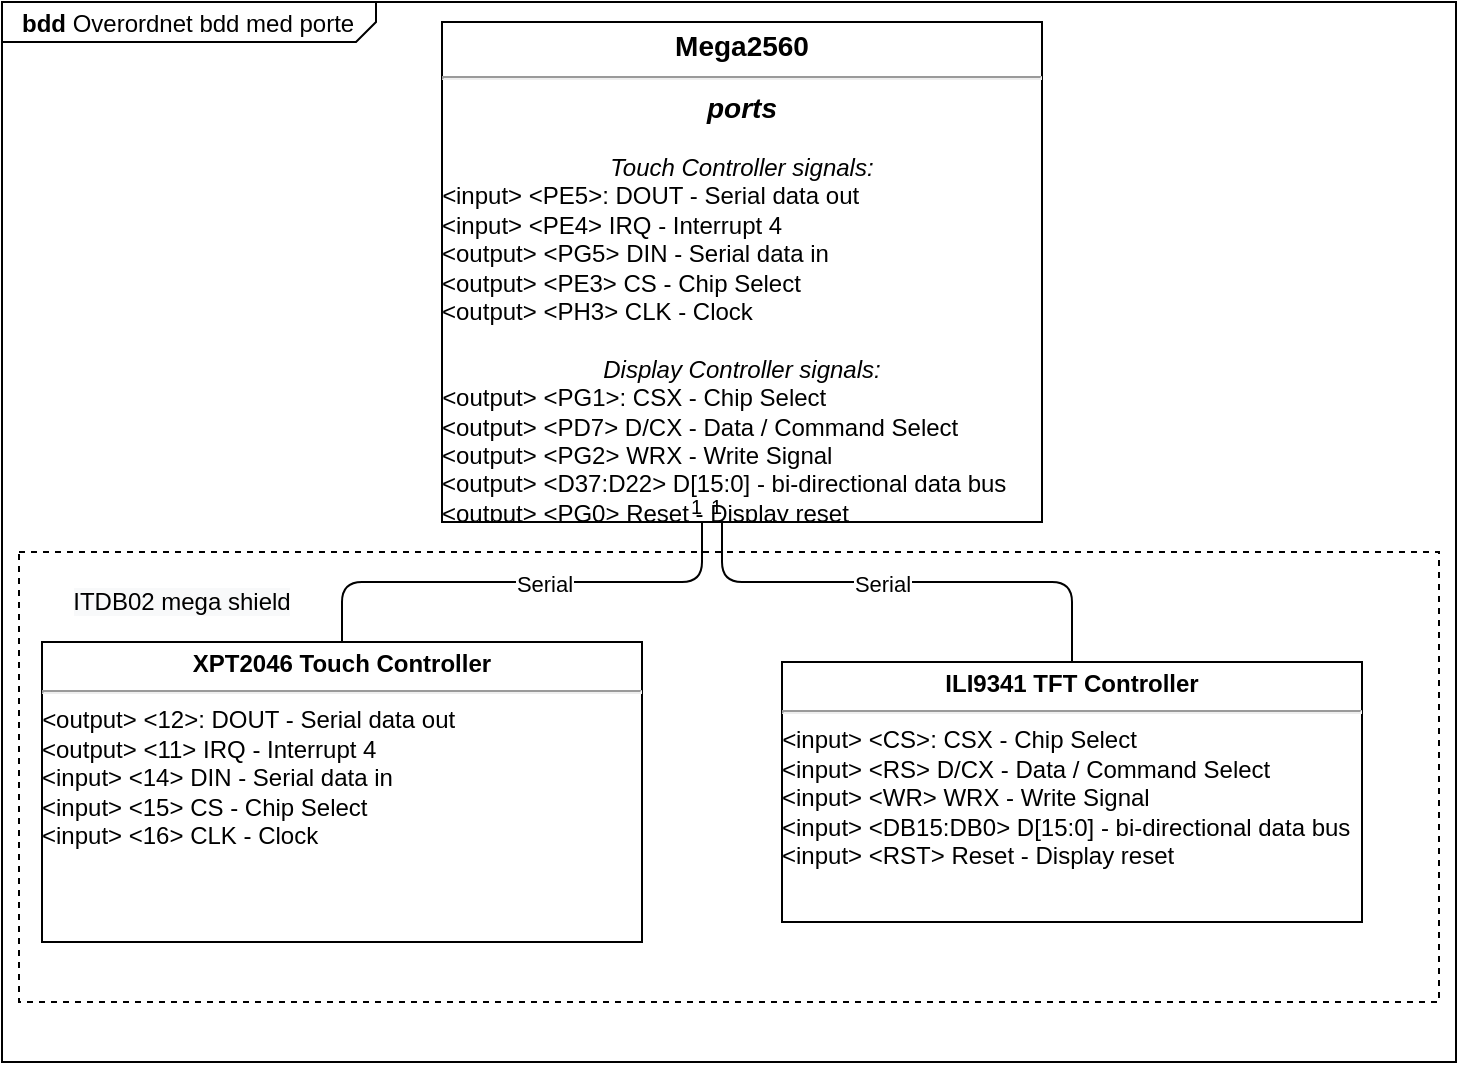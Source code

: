 <mxfile version="13.1.3" type="device"><diagram id="0Zo4YjzZ01XPsSMapOvk" name="Page-1"><mxGraphModel dx="824" dy="827" grid="1" gridSize="10" guides="1" tooltips="1" connect="1" arrows="1" fold="1" page="1" pageScale="1" pageWidth="827" pageHeight="1169" math="0" shadow="0"><root><mxCell id="0"/><mxCell id="1" parent="0"/><mxCell id="QZ2iS61prgzGLEG-NvpO-55" value="&lt;p style=&quot;margin: 0px ; margin-top: 4px ; margin-left: 10px ; text-align: left&quot;&gt;&lt;b&gt;bdd&lt;/b&gt;   Overordnet bdd med porte&lt;/p&gt;" style="html=1;strokeWidth=1;shape=mxgraph.sysml.package;labelX=187;align=left;spacingLeft=10;overflow=fill;recursiveResize=0;" vertex="1" parent="1"><mxGeometry x="100" y="680" width="727" height="530" as="geometry"/></mxCell><mxCell id="QZ2iS61prgzGLEG-NvpO-71" value="&lt;p style=&quot;margin: 0px ; margin-top: 4px ; text-align: center&quot;&gt;&lt;br&gt;&lt;/p&gt;" style="shape=rect;html=1;overflow=fill;dashed=1;whiteSpace=wrap;" vertex="1" parent="1"><mxGeometry x="108.5" y="955" width="710" height="225" as="geometry"/></mxCell><mxCell id="QZ2iS61prgzGLEG-NvpO-62" value="&lt;p style=&quot;margin: 0px ; margin-top: 4px ; text-align: center&quot;&gt;&lt;font style=&quot;font-size: 14px&quot;&gt;&lt;b&gt;Mega2560&lt;/b&gt;&lt;/font&gt;&lt;/p&gt;&lt;hr&gt;&lt;i&gt;&lt;font style=&quot;font-size: 14px&quot;&gt;&lt;b&gt;ports&lt;/b&gt;&lt;/font&gt;&lt;br&gt;&lt;/i&gt;&lt;br&gt;&lt;i&gt;Touch&amp;nbsp;&lt;/i&gt;&lt;i&gt;Controller signals:&lt;br&gt;&lt;/i&gt;&lt;div style=&quot;text-align: left&quot;&gt;&lt;i&gt;&amp;lt;&lt;/i&gt;input&amp;gt; &amp;lt;PE5&amp;gt;: DOUT - Serial data out&lt;/div&gt;&lt;div style=&quot;text-align: left&quot;&gt;&amp;lt;input&amp;gt; &amp;lt;PE4&amp;gt; IRQ - Interrupt 4&lt;/div&gt;&lt;div style=&quot;text-align: left&quot;&gt;&amp;lt;output&amp;gt; &amp;lt;PG5&amp;gt; DIN - Serial data in&lt;/div&gt;&lt;div style=&quot;text-align: left&quot;&gt;&amp;lt;output&amp;gt; &amp;lt;PE3&amp;gt; CS - Chip Select&lt;/div&gt;&lt;div style=&quot;text-align: left&quot;&gt;&amp;lt;output&amp;gt; &amp;lt;PH3&amp;gt; CLK - Clock&lt;/div&gt;&lt;div style=&quot;text-align: left&quot;&gt;&lt;br&gt;&lt;/div&gt;&lt;div&gt;&lt;i&gt;Display Controller signals:&lt;/i&gt;&lt;/div&gt;&lt;div style=&quot;text-align: left&quot;&gt;&lt;div&gt;&lt;i&gt;&amp;lt;&lt;/i&gt;output&amp;gt; &amp;lt;PG1&amp;gt;: CSX - Chip Select&lt;/div&gt;&lt;div&gt;&amp;lt;output&amp;gt; &amp;lt;PD7&amp;gt; D/CX - Data / Command Select&lt;/div&gt;&lt;div&gt;&amp;lt;output&amp;gt; &amp;lt;PG2&amp;gt; WRX - Write Signal&lt;/div&gt;&lt;div&gt;&amp;lt;output&amp;gt; &amp;lt;D37:D22&amp;gt; D[15:0] - bi-directional data bus&lt;br&gt;&lt;/div&gt;&lt;div&gt;&amp;lt;output&amp;gt; &amp;lt;PG0&amp;gt; Reset - Display reset&lt;/div&gt;&lt;/div&gt;&lt;p&gt;&lt;/p&gt;" style="shape=rect;html=1;overflow=fill;whiteSpace=wrap;" vertex="1" parent="1"><mxGeometry x="320" y="690" width="300" height="250" as="geometry"/></mxCell><mxCell id="QZ2iS61prgzGLEG-NvpO-66" value="&lt;p style=&quot;margin: 0px ; margin-top: 4px ; text-align: center&quot;&gt;&lt;b&gt;XPT2046 Touch Controller&lt;/b&gt;&lt;/p&gt;&lt;hr&gt;&lt;div style=&quot;text-align: left&quot;&gt;&lt;i&gt;&amp;lt;&lt;/i&gt;output&amp;gt; &amp;lt;12&amp;gt;: DOUT - Serial data out&lt;/div&gt;&lt;div style=&quot;text-align: left&quot;&gt;&amp;lt;output&amp;gt; &amp;lt;11&amp;gt; IRQ - Interrupt 4&lt;/div&gt;&lt;div style=&quot;text-align: left&quot;&gt;&amp;lt;input&amp;gt; &amp;lt;14&amp;gt; DIN - Serial data in&lt;/div&gt;&lt;div style=&quot;text-align: left&quot;&gt;&amp;lt;input&amp;gt; &amp;lt;15&amp;gt; CS - Chip Select&lt;/div&gt;&lt;div style=&quot;text-align: left&quot;&gt;&amp;lt;input&amp;gt; &amp;lt;16&amp;gt; CLK - Clock&lt;/div&gt;" style="shape=rect;html=1;overflow=fill;whiteSpace=wrap;" vertex="1" parent="1"><mxGeometry x="120" y="1000" width="300" height="150" as="geometry"/></mxCell><mxCell id="QZ2iS61prgzGLEG-NvpO-68" value="&lt;p style=&quot;margin: 0px ; margin-top: 4px ; text-align: center&quot;&gt;&lt;b&gt;ILI9341 TFT Controller&lt;/b&gt;&lt;/p&gt;&lt;hr&gt;&lt;div style=&quot;text-align: left&quot;&gt;&lt;i&gt;&amp;lt;&lt;/i&gt;input&amp;gt; &amp;lt;CS&amp;gt;: CSX - Chip Select&lt;/div&gt;&lt;div style=&quot;text-align: left&quot;&gt;&amp;lt;input&amp;gt; &amp;lt;RS&amp;gt; D/CX - Data / Command Select&lt;/div&gt;&lt;div style=&quot;text-align: left&quot;&gt;&amp;lt;input&amp;gt; &amp;lt;WR&amp;gt; WRX - Write Signal&lt;/div&gt;&lt;div style=&quot;text-align: left&quot;&gt;&amp;lt;input&amp;gt; &amp;lt;DB15:DB0&amp;gt; D[15:0] - bi-directional data bus&lt;br&gt;&lt;/div&gt;&lt;div style=&quot;text-align: left&quot;&gt;&amp;lt;input&amp;gt; &amp;lt;RST&amp;gt; Reset - Display reset&lt;/div&gt;" style="shape=rect;html=1;overflow=fill;whiteSpace=wrap;" vertex="1" parent="1"><mxGeometry x="490" y="1010" width="290" height="130" as="geometry"/></mxCell><mxCell id="QZ2iS61prgzGLEG-NvpO-72" value="Serial" style="verticalAlign=bottom;html=1;endArrow=none;startArrow=none;startSize=14;startFill=0;edgeStyle=orthogonalEdgeStyle;exitX=0.5;exitY=0;exitDx=0;exitDy=0;" edge="1" parent="1" source="QZ2iS61prgzGLEG-NvpO-66" target="QZ2iS61prgzGLEG-NvpO-62"><mxGeometry x="0.083" y="-10" relative="1" as="geometry"><mxPoint x="430" y="1030" as="sourcePoint"/><mxPoint x="590" y="1030" as="targetPoint"/><Array as="points"><mxPoint x="270" y="970"/><mxPoint x="450" y="970"/></Array><mxPoint x="1" as="offset"/></mxGeometry></mxCell><mxCell id="QZ2iS61prgzGLEG-NvpO-73" value="1" style="resizable=0;html=1;align=right;verticalAlign=bottom;labelBackgroundColor=none;fontSize=10" connectable="0" vertex="1" parent="QZ2iS61prgzGLEG-NvpO-72"><mxGeometry x="1" relative="1" as="geometry"/></mxCell><mxCell id="QZ2iS61prgzGLEG-NvpO-75" value="Serial" style="verticalAlign=bottom;html=1;endArrow=none;startArrow=none;startSize=14;startFill=0;edgeStyle=orthogonalEdgeStyle;exitX=0.5;exitY=0;exitDx=0;exitDy=0;" edge="1" parent="1" source="QZ2iS61prgzGLEG-NvpO-68" target="QZ2iS61prgzGLEG-NvpO-62"><mxGeometry x="0.101" y="10" relative="1" as="geometry"><mxPoint x="430.0" y="1085" as="sourcePoint"/><mxPoint x="460.0" y="950" as="targetPoint"/><Array as="points"><mxPoint x="635" y="970"/><mxPoint x="460" y="970"/></Array><mxPoint as="offset"/></mxGeometry></mxCell><mxCell id="QZ2iS61prgzGLEG-NvpO-76" value="1" style="resizable=0;html=1;align=right;verticalAlign=bottom;labelBackgroundColor=none;fontSize=10" connectable="0" vertex="1" parent="QZ2iS61prgzGLEG-NvpO-75"><mxGeometry x="1" relative="1" as="geometry"/></mxCell><mxCell id="QZ2iS61prgzGLEG-NvpO-79" value="&lt;span style=&quot;color: rgb(0 , 0 , 0) ; font-family: &amp;#34;helvetica&amp;#34; ; font-size: 12px ; font-style: normal ; font-weight: 400 ; letter-spacing: normal ; text-align: center ; text-indent: 0px ; text-transform: none ; word-spacing: 0px ; background-color: rgb(248 , 249 , 250) ; float: none ; display: inline&quot;&gt;ITDB02 mega shield&lt;/span&gt;&lt;br&gt;" style="text;html=1;strokeColor=none;fillColor=none;align=center;verticalAlign=middle;whiteSpace=wrap;rounded=0;" vertex="1" parent="1"><mxGeometry x="120" y="970" width="140" height="20" as="geometry"/></mxCell></root></mxGraphModel></diagram></mxfile>